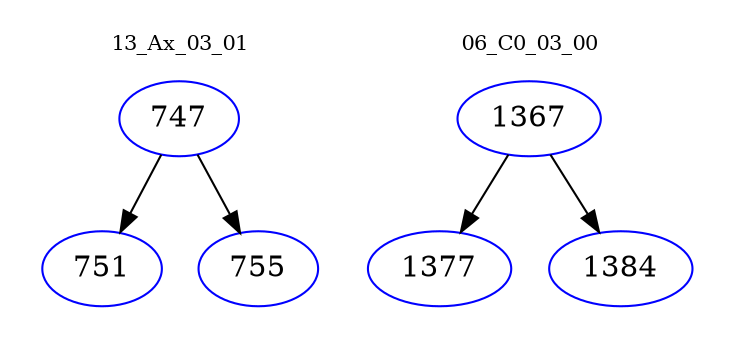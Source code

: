 digraph{
subgraph cluster_0 {
color = white
label = "13_Ax_03_01";
fontsize=10;
T0_747 [label="747", color="blue"]
T0_747 -> T0_751 [color="black"]
T0_751 [label="751", color="blue"]
T0_747 -> T0_755 [color="black"]
T0_755 [label="755", color="blue"]
}
subgraph cluster_1 {
color = white
label = "06_C0_03_00";
fontsize=10;
T1_1367 [label="1367", color="blue"]
T1_1367 -> T1_1377 [color="black"]
T1_1377 [label="1377", color="blue"]
T1_1367 -> T1_1384 [color="black"]
T1_1384 [label="1384", color="blue"]
}
}
